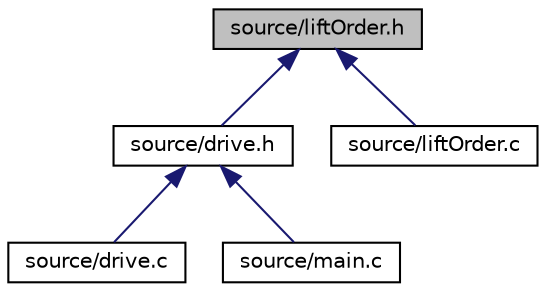 digraph "source/liftOrder.h"
{
  edge [fontname="Helvetica",fontsize="10",labelfontname="Helvetica",labelfontsize="10"];
  node [fontname="Helvetica",fontsize="10",shape=record];
  Node3 [label="source/liftOrder.h",height=0.2,width=0.4,color="black", fillcolor="grey75", style="filled", fontcolor="black"];
  Node3 -> Node4 [dir="back",color="midnightblue",fontsize="10",style="solid",fontname="Helvetica"];
  Node4 [label="source/drive.h",height=0.2,width=0.4,color="black", fillcolor="white", style="filled",URL="$drive_8h.html",tooltip="Sets the lift&#39;s direction and motorpower in order to get desired behavior. "];
  Node4 -> Node5 [dir="back",color="midnightblue",fontsize="10",style="solid",fontname="Helvetica"];
  Node5 [label="source/drive.c",height=0.2,width=0.4,color="black", fillcolor="white", style="filled",URL="$drive_8c_source.html"];
  Node4 -> Node6 [dir="back",color="midnightblue",fontsize="10",style="solid",fontname="Helvetica"];
  Node6 [label="source/main.c",height=0.2,width=0.4,color="black", fillcolor="white", style="filled",URL="$main_8c.html",tooltip="The main function of the application. "];
  Node3 -> Node7 [dir="back",color="midnightblue",fontsize="10",style="solid",fontname="Helvetica"];
  Node7 [label="source/liftOrder.c",height=0.2,width=0.4,color="black", fillcolor="white", style="filled",URL="$liftOrder_8c_source.html"];
}
